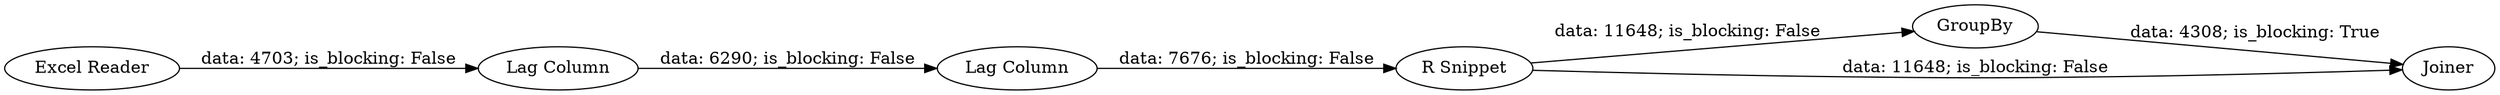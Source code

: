 digraph {
	"-5325235648348991451_7" [label="Lag Column"]
	"-5325235648348991451_8" [label=GroupBy]
	"-5325235648348991451_2" [label="Excel Reader"]
	"-5325235648348991451_3" [label="R Snippet"]
	"-5325235648348991451_4" [label="Lag Column"]
	"-5325235648348991451_9" [label=Joiner]
	"-5325235648348991451_3" -> "-5325235648348991451_8" [label="data: 11648; is_blocking: False"]
	"-5325235648348991451_4" -> "-5325235648348991451_7" [label="data: 6290; is_blocking: False"]
	"-5325235648348991451_2" -> "-5325235648348991451_4" [label="data: 4703; is_blocking: False"]
	"-5325235648348991451_7" -> "-5325235648348991451_3" [label="data: 7676; is_blocking: False"]
	"-5325235648348991451_3" -> "-5325235648348991451_9" [label="data: 11648; is_blocking: False"]
	"-5325235648348991451_8" -> "-5325235648348991451_9" [label="data: 4308; is_blocking: True"]
	rankdir=LR
}
